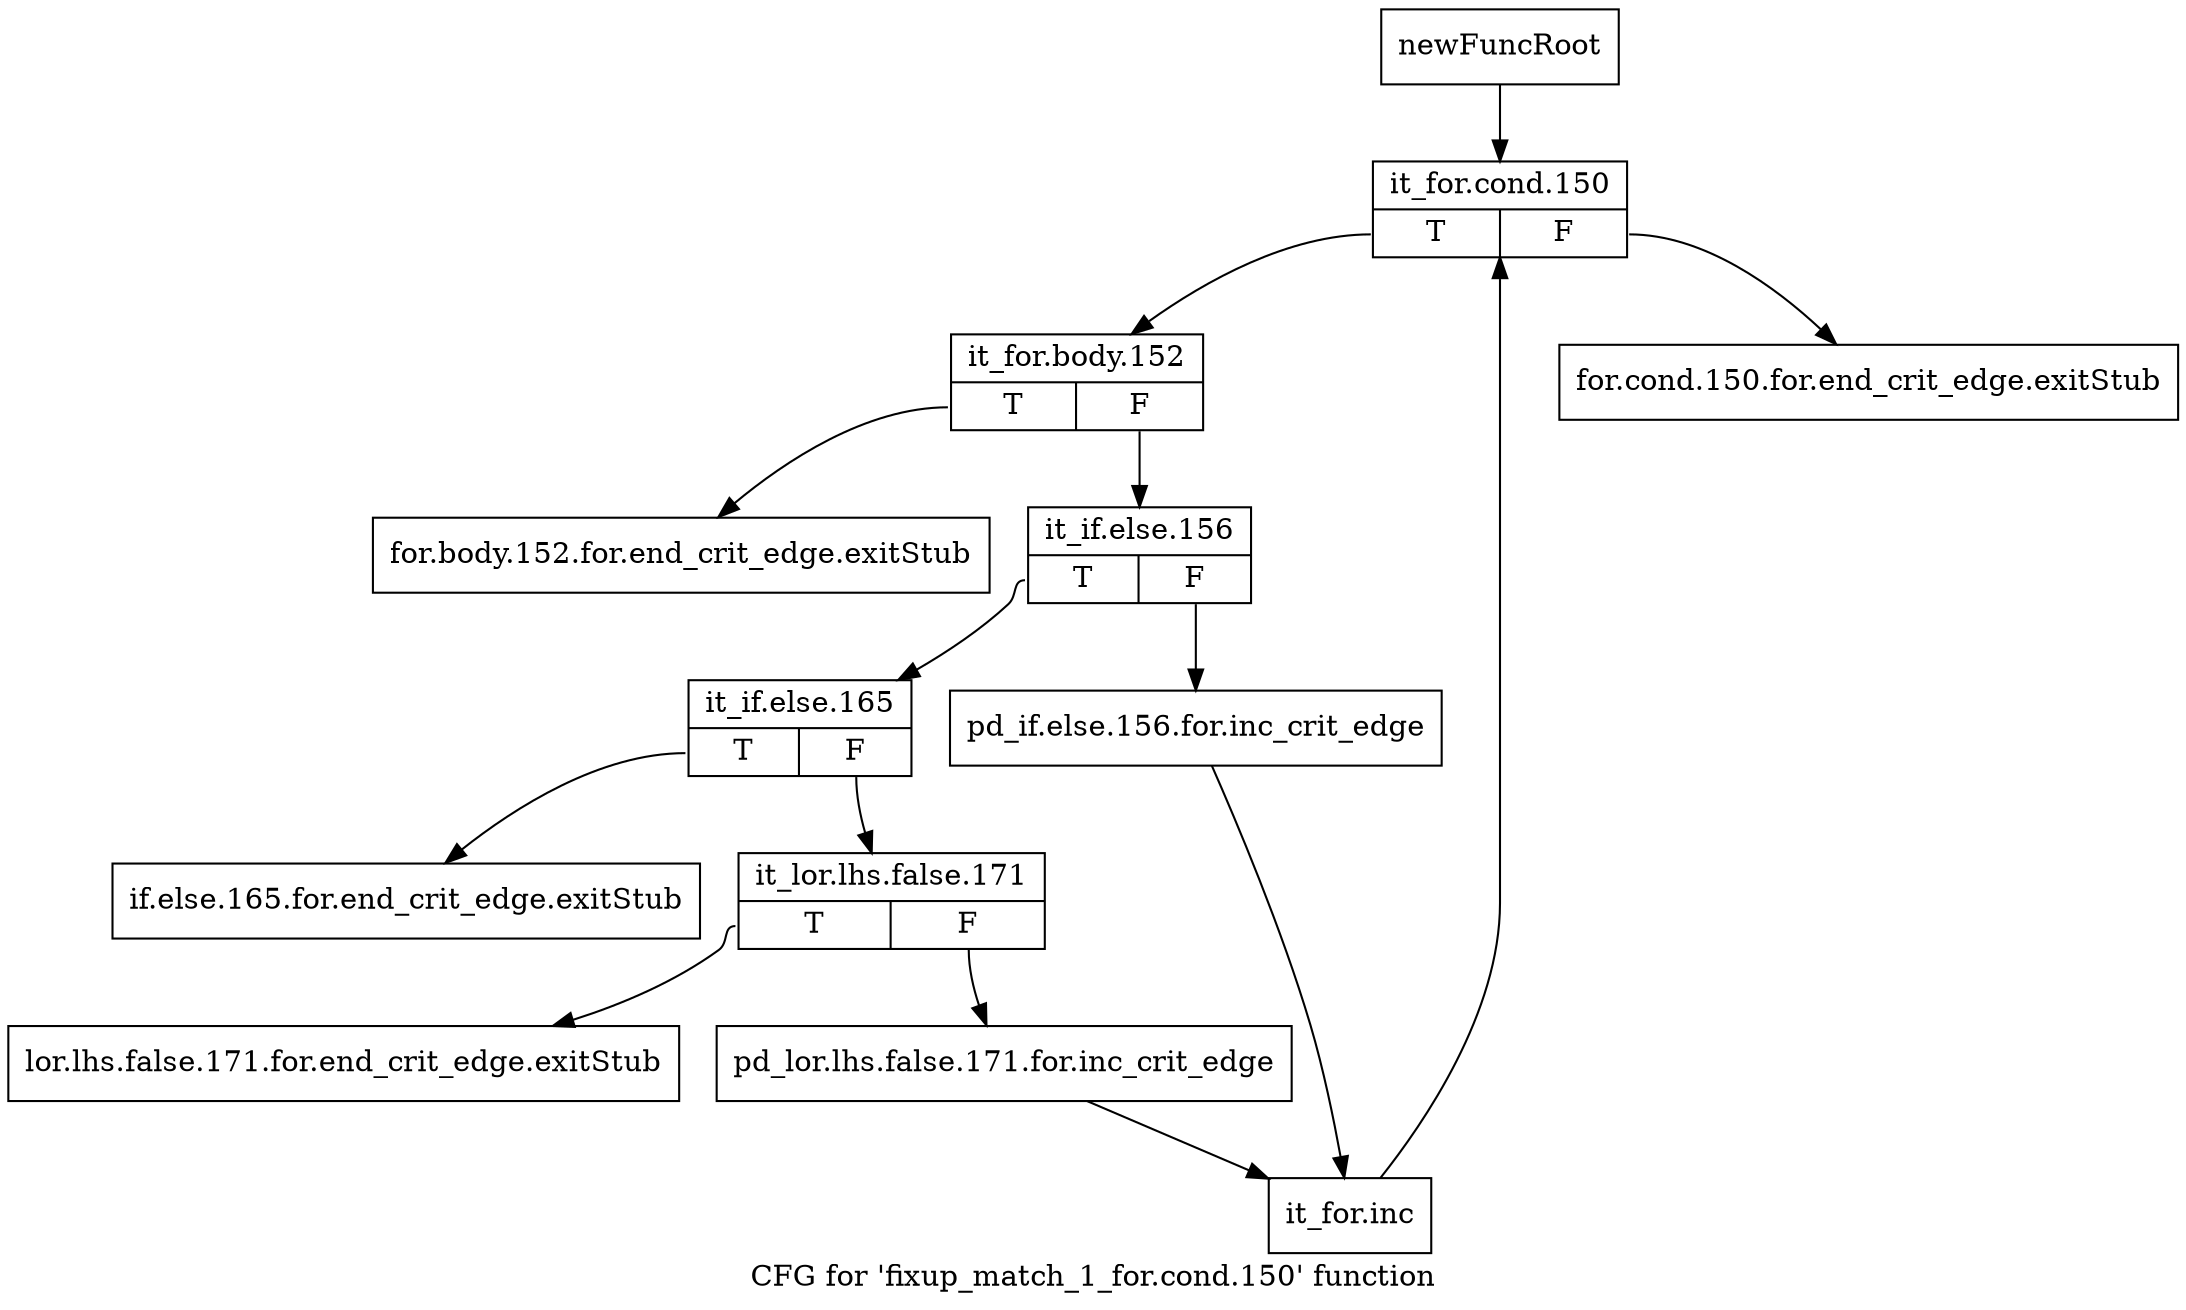digraph "CFG for 'fixup_match_1_for.cond.150' function" {
	label="CFG for 'fixup_match_1_for.cond.150' function";

	Node0xbaaa190 [shape=record,label="{newFuncRoot}"];
	Node0xbaaa190 -> Node0xbaaa320;
	Node0xbaaa1e0 [shape=record,label="{for.cond.150.for.end_crit_edge.exitStub}"];
	Node0xbaaa230 [shape=record,label="{for.body.152.for.end_crit_edge.exitStub}"];
	Node0xbaaa280 [shape=record,label="{if.else.165.for.end_crit_edge.exitStub}"];
	Node0xbaaa2d0 [shape=record,label="{lor.lhs.false.171.for.end_crit_edge.exitStub}"];
	Node0xbaaa320 [shape=record,label="{it_for.cond.150|{<s0>T|<s1>F}}"];
	Node0xbaaa320:s0 -> Node0xbaaa370;
	Node0xbaaa320:s1 -> Node0xbaaa1e0;
	Node0xbaaa370 [shape=record,label="{it_for.body.152|{<s0>T|<s1>F}}"];
	Node0xbaaa370:s0 -> Node0xbaaa230;
	Node0xbaaa370:s1 -> Node0xbaaa3c0;
	Node0xbaaa3c0 [shape=record,label="{it_if.else.156|{<s0>T|<s1>F}}"];
	Node0xbaaa3c0:s0 -> Node0xbaaa460;
	Node0xbaaa3c0:s1 -> Node0xbaaa410;
	Node0xbaaa410 [shape=record,label="{pd_if.else.156.for.inc_crit_edge}"];
	Node0xbaaa410 -> Node0xbaaa550;
	Node0xbaaa460 [shape=record,label="{it_if.else.165|{<s0>T|<s1>F}}"];
	Node0xbaaa460:s0 -> Node0xbaaa280;
	Node0xbaaa460:s1 -> Node0xbaaa4b0;
	Node0xbaaa4b0 [shape=record,label="{it_lor.lhs.false.171|{<s0>T|<s1>F}}"];
	Node0xbaaa4b0:s0 -> Node0xbaaa2d0;
	Node0xbaaa4b0:s1 -> Node0xbaaa500;
	Node0xbaaa500 [shape=record,label="{pd_lor.lhs.false.171.for.inc_crit_edge}"];
	Node0xbaaa500 -> Node0xbaaa550;
	Node0xbaaa550 [shape=record,label="{it_for.inc}"];
	Node0xbaaa550 -> Node0xbaaa320;
}

